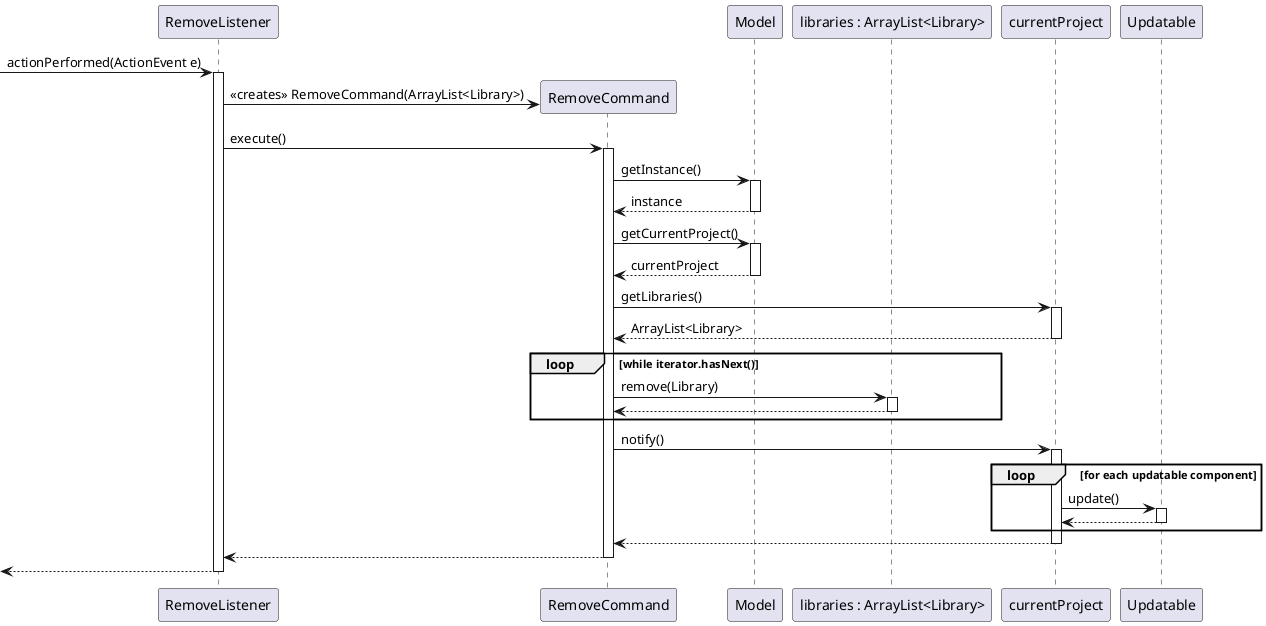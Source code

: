 @startuml
-> RemoveListener : actionPerformed(ActionEvent e)
activate RemoveListener
RemoveListener -> RemoveCommand ** : <<creates>> RemoveCommand(ArrayList<Library>)

RemoveListener -> RemoveCommand : execute()
activate RemoveCommand

RemoveCommand -> Model : getInstance()
activate Model
return instance
RemoveCommand -> Model : getCurrentProject()
activate Model
return currentProject
RemoveCommand -> currentProject : getLibraries()
activate currentProject
return ArrayList<Library>

participant "libraries : ArrayList<Library>" as libraries 
participant "currentProject : Project" as currentProject

loop while iterator.hasNext()
RemoveCommand -> libraries : remove(Library)
activate libraries
return 
end

RemoveCommand -> currentProject: notify()
activate currentProject

loop for each updatable component 
currentProject -> Updatable : update()
activate Updatable
return 
end
return 
return 
return 
@enduml